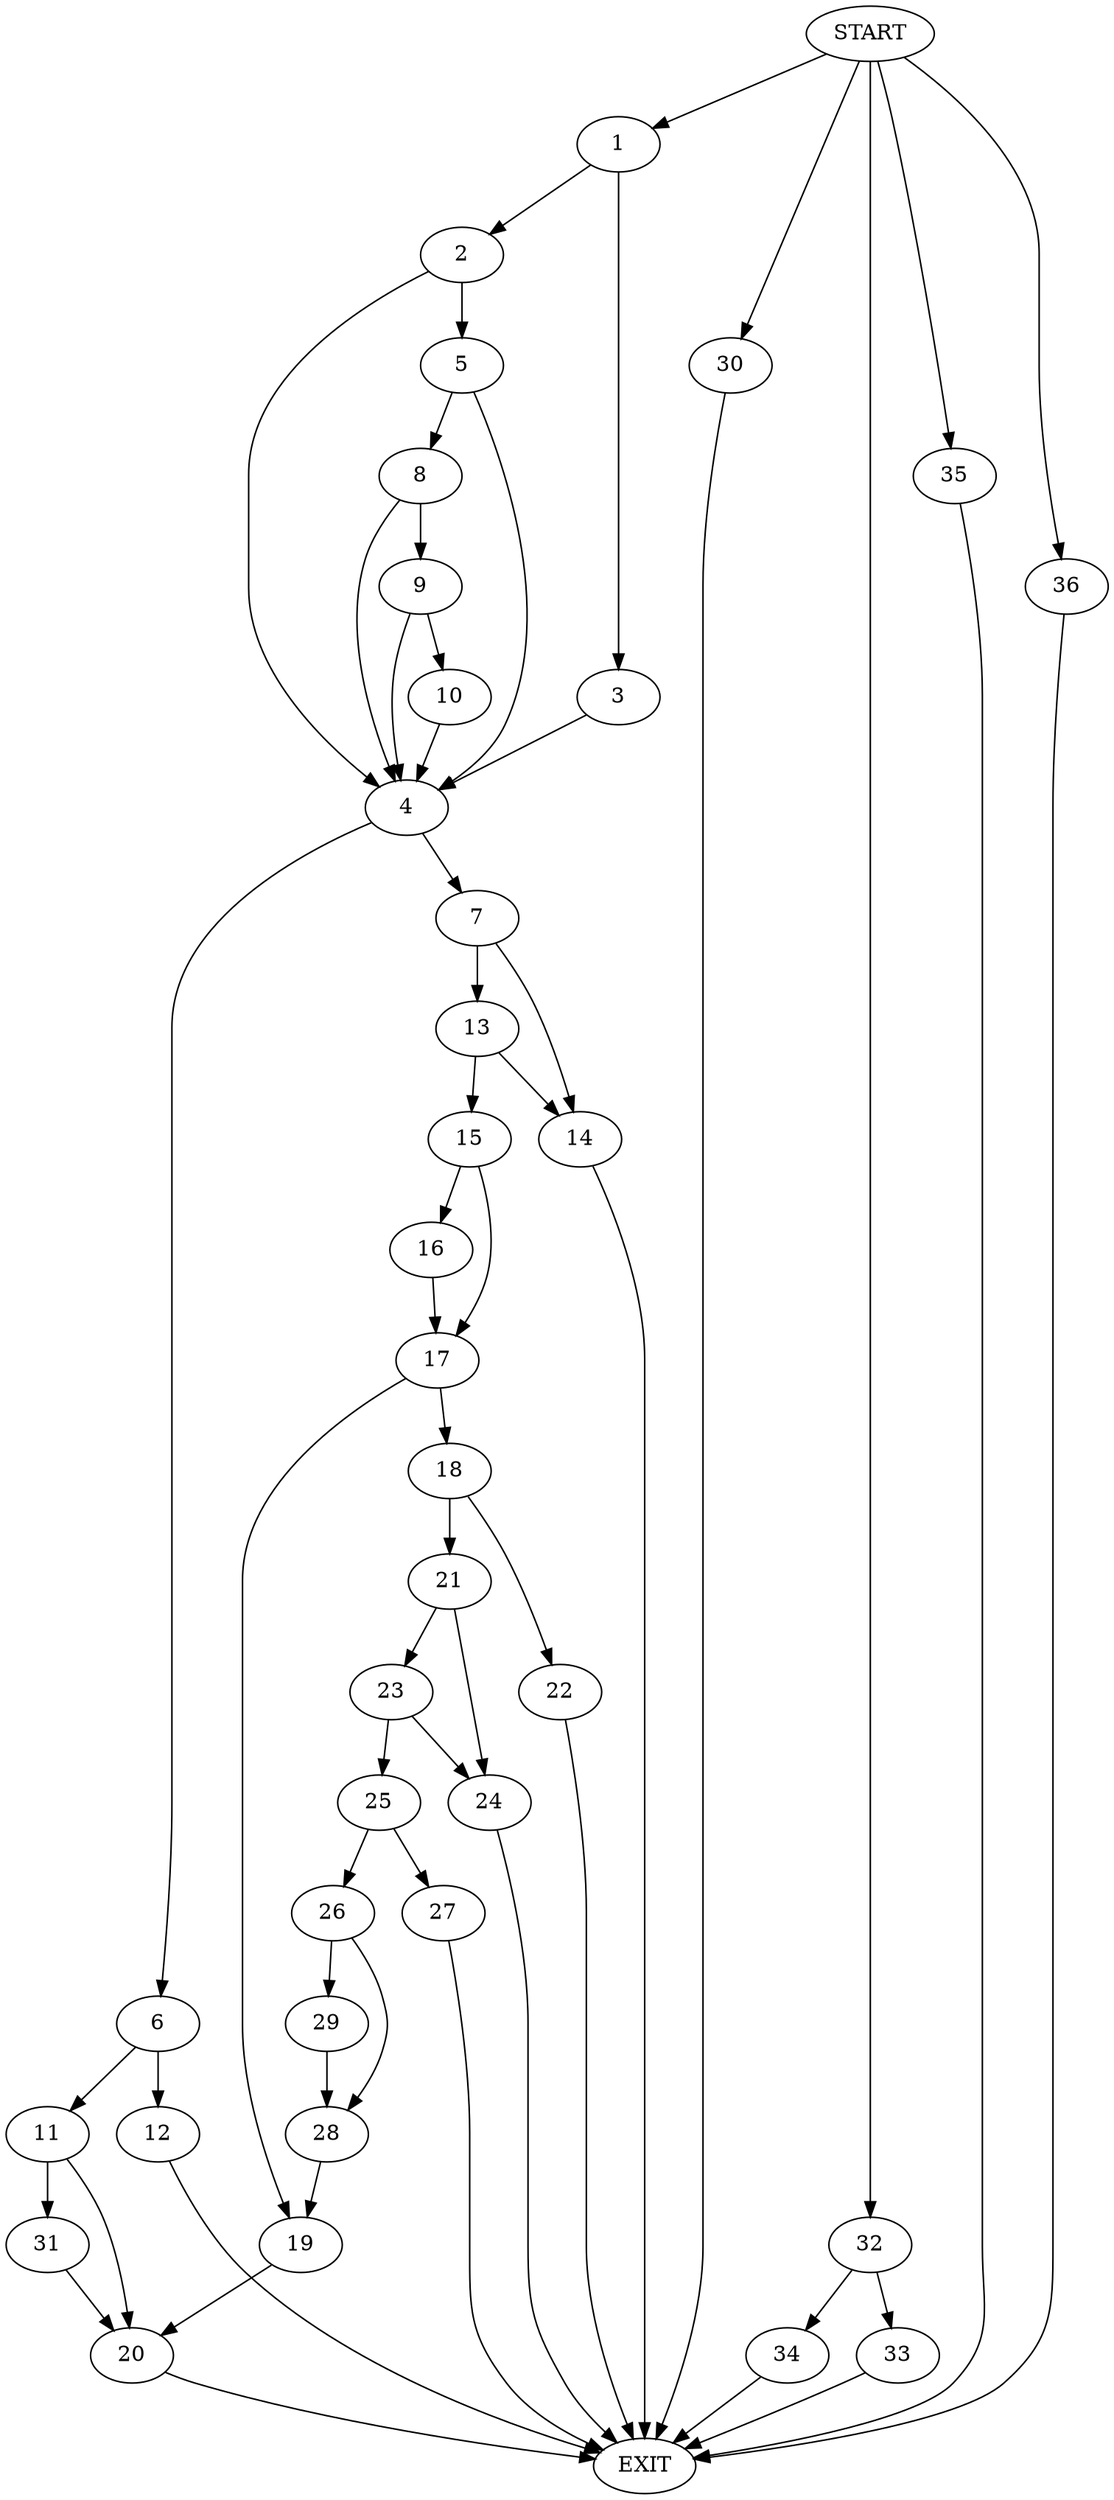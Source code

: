 digraph {
0 [label="START"]
37 [label="EXIT"]
0 -> 1
1 -> 2
1 -> 3
3 -> 4
2 -> 4
2 -> 5
4 -> 6
4 -> 7
5 -> 4
5 -> 8
8 -> 4
8 -> 9
9 -> 10
9 -> 4
10 -> 4
6 -> 11
6 -> 12
7 -> 13
7 -> 14
13 -> 15
13 -> 14
14 -> 37
15 -> 16
15 -> 17
16 -> 17
17 -> 18
17 -> 19
19 -> 20
18 -> 21
18 -> 22
22 -> 37
21 -> 23
21 -> 24
24 -> 37
23 -> 25
23 -> 24
25 -> 26
25 -> 27
27 -> 37
26 -> 28
26 -> 29
29 -> 28
28 -> 19
20 -> 37
0 -> 30
30 -> 37
12 -> 37
11 -> 20
11 -> 31
31 -> 20
0 -> 32
32 -> 33
32 -> 34
33 -> 37
34 -> 37
0 -> 35
35 -> 37
0 -> 36
36 -> 37
}

